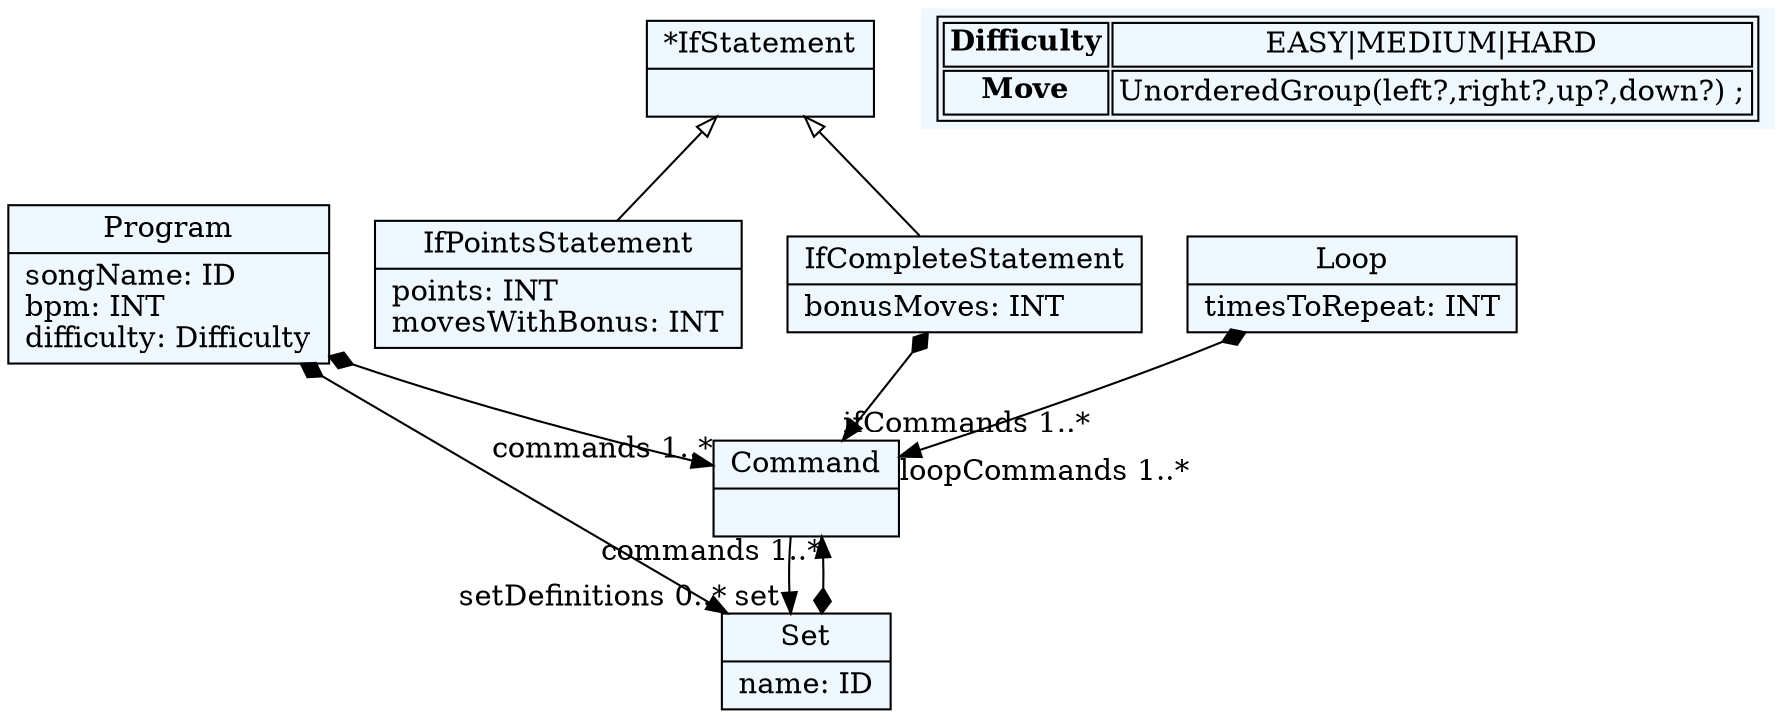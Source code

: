 
    digraph textX {
    fontname = "Bitstream Vera Sans"
    fontsize = 8
    node[
        shape=record,
        style=filled,
        fillcolor=aliceblue
    ]
    nodesep = 0.3
    edge[dir=black,arrowtail=empty]


2631045023696[ label="{Program|songName: ID\lbpm: INT\ldifficulty: Difficulty\l}"]

2631045030528[ label="{Command|}"]

2631045031504[ label="{*IfStatement|}"]

2631045032480[ label="{IfPointsStatement|points: INT\lmovesWithBonus: INT\l}"]

2631045047120[ label="{IfCompleteStatement|bonusMoves: INT\l}"]

2631045034432[ label="{Loop|timesToRepeat: INT\l}"]

2631045043216[ label="{Set|name: ID\l}"]



2631045023696 -> 2631045043216[arrowtail=diamond, dir=both, headlabel="setDefinitions 0..*"]
2631045023696 -> 2631045030528[arrowtail=diamond, dir=both, headlabel="commands 1..*"]
2631045030528 -> 2631045043216[headlabel="set "]
2631045031504 -> 2631045047120 [dir=back]
2631045031504 -> 2631045032480 [dir=back]
2631045047120 -> 2631045030528[arrowtail=diamond, dir=both, headlabel="ifCommands 1..*"]
2631045034432 -> 2631045030528[arrowtail=diamond, dir=both, headlabel="loopCommands 1..*"]
2631045043216 -> 2631045030528[arrowtail=diamond, dir=both, headlabel="commands 1..*"]
match_rules [ shape=plaintext, label=< <table>
	<tr>
		<td><b>Difficulty</b></td><td>EASY|MEDIUM|HARD</td>
	</tr>
	<tr>
		<td><b>Move</b></td><td>UnorderedGroup(left?,right?,up?,down?) ;</td>
	</tr>
</table> >]


}
